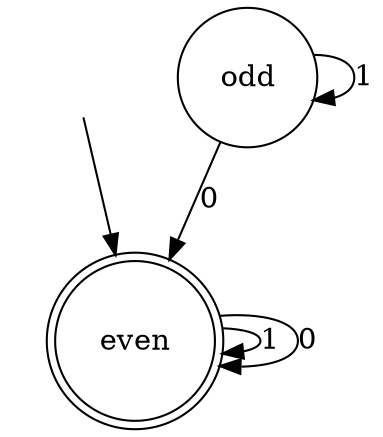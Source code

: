 digraph Automaton {

_nil [style = invis, label=<<TABLE BORDER="0" CELLBORDER="" CELLSPACING="0"><TR><TD>_nil</TD></TR></TABLE>>];

even [shape = doublecircle, label=<<TABLE BORDER="0" CELLBORDER="0" CELLSPACING="0"><TR><TD>even</TD></TR></TABLE>>];

odd [shape = circle, label=<<TABLE BORDER="0" CELLBORDER="0" CELLSPACING="0"><TR><TD>odd</TD></TR></TABLE>>];

odd->odd [label="1"];

_nil -> even [];

even->even [label="1"];

even->even [label="0"];

odd->even [label="0"];

}
